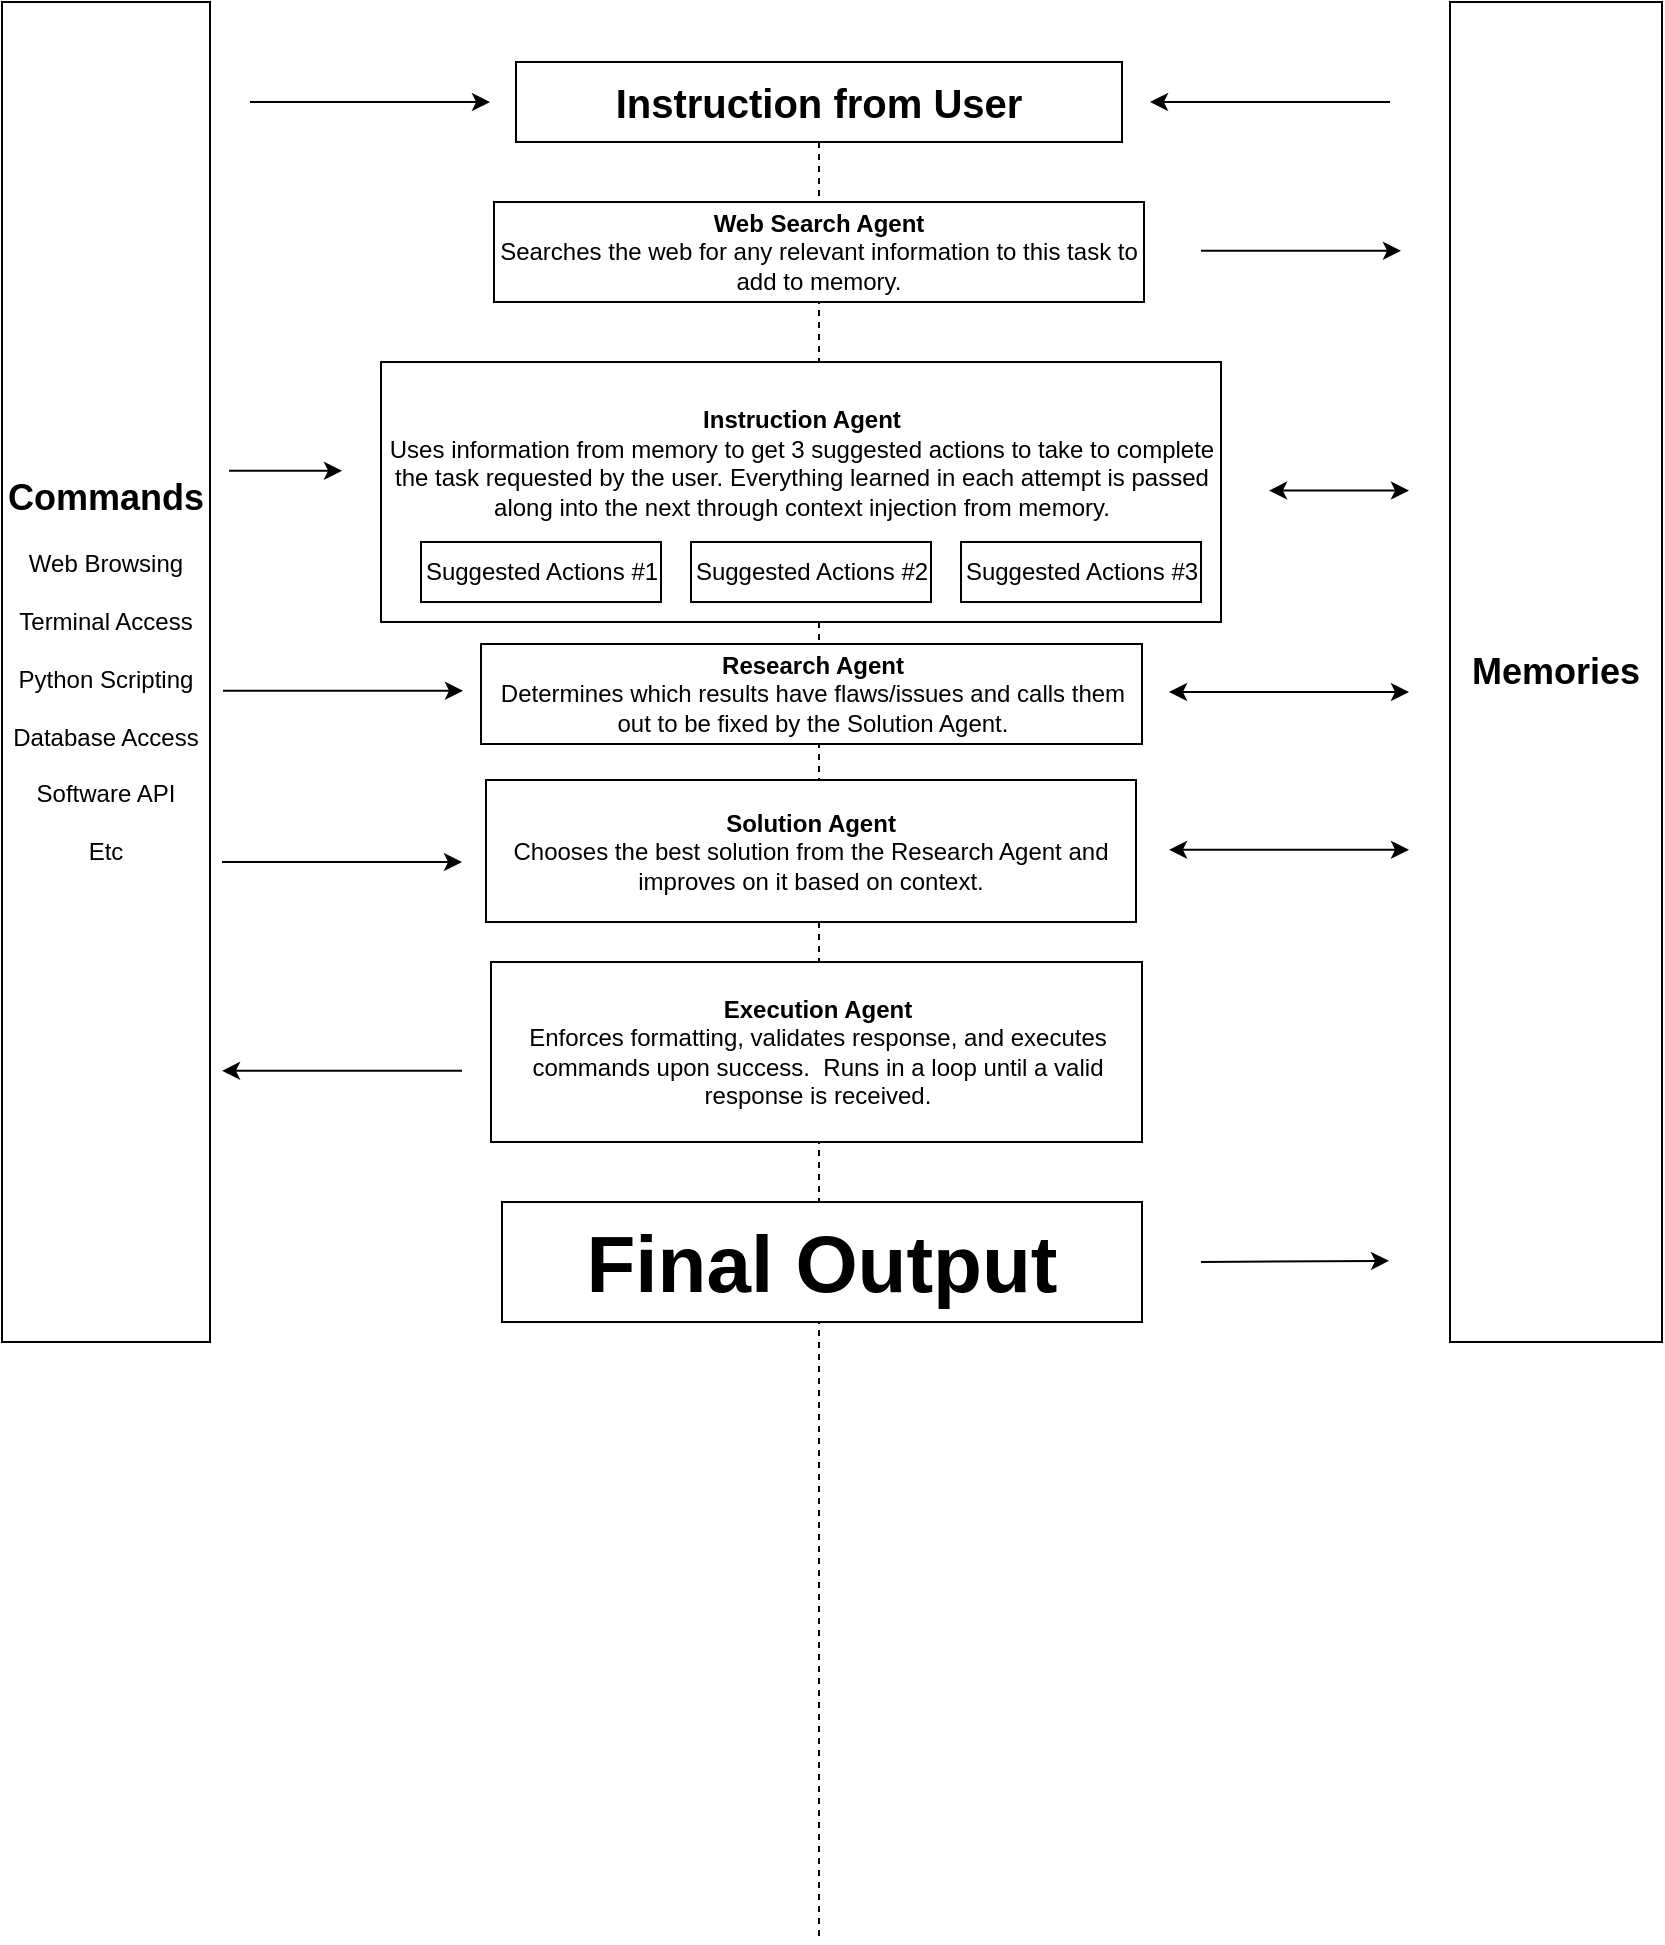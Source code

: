 <mxfile version="21.2.9" type="github">
  <diagram name="Page-1" id="2YBvvXClWsGukQMizWep">
    <mxGraphModel dx="1018" dy="739" grid="1" gridSize="10" guides="1" tooltips="1" connect="1" arrows="1" fold="1" page="1" pageScale="1" pageWidth="850" pageHeight="1100" math="0" shadow="0">
      <root>
        <mxCell id="0" />
        <mxCell id="1" parent="0" />
        <mxCell id="aM9ryv3xv72pqoxQDRHE-5" value="Instruction from User" style="shape=umlLifeline;perimeter=lifelinePerimeter;whiteSpace=wrap;html=1;container=0;dropTarget=0;collapsible=0;recursiveResize=0;outlineConnect=0;portConstraint=eastwest;newEdgeStyle={&quot;edgeStyle&quot;:&quot;elbowEdgeStyle&quot;,&quot;elbow&quot;:&quot;vertical&quot;,&quot;curved&quot;:0,&quot;rounded&quot;:0};fontStyle=1;fontSize=20;" parent="1" vertex="1">
          <mxGeometry x="267" y="40" width="303" height="940" as="geometry" />
        </mxCell>
        <mxCell id="_WkzvzqrcnxessMukqqC-1" value="&lt;b&gt;Instruction Agent&lt;/b&gt;&lt;br&gt;Uses information from memory to get 3 suggested actions to take to complete the task requested by the user. Everything learned in each attempt is passed along into the next through context injection from memory.&lt;br&gt;&lt;br&gt;&lt;br&gt;" style="rounded=0;whiteSpace=wrap;html=1;" parent="1" vertex="1">
          <mxGeometry x="199.5" y="190" width="420" height="130" as="geometry" />
        </mxCell>
        <mxCell id="_WkzvzqrcnxessMukqqC-2" value="Suggested Actions #1" style="rounded=0;whiteSpace=wrap;html=1;" parent="1" vertex="1">
          <mxGeometry x="219.5" y="280" width="120" height="30" as="geometry" />
        </mxCell>
        <mxCell id="_WkzvzqrcnxessMukqqC-3" value="Suggested Actions #2" style="rounded=0;whiteSpace=wrap;html=1;" parent="1" vertex="1">
          <mxGeometry x="354.5" y="280" width="120" height="30" as="geometry" />
        </mxCell>
        <mxCell id="_WkzvzqrcnxessMukqqC-4" value="Suggested Actions #3" style="rounded=0;whiteSpace=wrap;html=1;" parent="1" vertex="1">
          <mxGeometry x="489.5" y="280" width="120" height="30" as="geometry" />
        </mxCell>
        <mxCell id="_WkzvzqrcnxessMukqqC-5" value="&lt;b&gt;Execution Agent&lt;/b&gt;&lt;br&gt;Enforces formatting, validates response, and executes commands upon success.&amp;nbsp; Runs in a loop until a valid response is received." style="rounded=0;whiteSpace=wrap;html=1;" parent="1" vertex="1">
          <mxGeometry x="254.5" y="490" width="325.5" height="90" as="geometry" />
        </mxCell>
        <mxCell id="_WkzvzqrcnxessMukqqC-10" value="&lt;b&gt;Research Agent&lt;/b&gt;&lt;br&gt;Determines which results have flaws/issues and calls them out to be fixed by the Solution Agent." style="rounded=0;whiteSpace=wrap;html=1;" parent="1" vertex="1">
          <mxGeometry x="249.5" y="331" width="330.5" height="50" as="geometry" />
        </mxCell>
        <mxCell id="_WkzvzqrcnxessMukqqC-15" value="&lt;b&gt;Solution Agent&lt;/b&gt;&lt;br&gt;Chooses the best solution from the Research Agent and improves on it based on context." style="rounded=0;whiteSpace=wrap;html=1;" parent="1" vertex="1">
          <mxGeometry x="252" y="399" width="325" height="71" as="geometry" />
        </mxCell>
        <mxCell id="_WkzvzqrcnxessMukqqC-22" value="Final Output" style="rounded=0;whiteSpace=wrap;html=1;fontStyle=1;fontSize=40;" parent="1" vertex="1">
          <mxGeometry x="260" y="610" width="320" height="60" as="geometry" />
        </mxCell>
        <mxCell id="_WkzvzqrcnxessMukqqC-24" value="&lt;b&gt;&lt;font style=&quot;font-size: 18px;&quot;&gt;Commands&lt;/font&gt;&lt;/b&gt;&lt;br&gt;&lt;br&gt;Web Browsing&lt;br&gt;&lt;br&gt;Terminal Access&lt;br&gt;&lt;br&gt;Python Scripting&lt;br&gt;&lt;br&gt;Database Access&lt;br&gt;&lt;br&gt;Software API&lt;br&gt;&lt;br&gt;Etc" style="rounded=0;whiteSpace=wrap;html=1;" parent="1" vertex="1">
          <mxGeometry x="10" y="10" width="104" height="670" as="geometry" />
        </mxCell>
        <mxCell id="_WkzvzqrcnxessMukqqC-25" value="&lt;b&gt;&lt;font style=&quot;font-size: 18px;&quot;&gt;Memories&lt;/font&gt;&lt;/b&gt;" style="rounded=0;whiteSpace=wrap;html=1;" parent="1" vertex="1">
          <mxGeometry x="734" y="10" width="106" height="670" as="geometry" />
        </mxCell>
        <mxCell id="_WkzvzqrcnxessMukqqC-27" value="" style="endArrow=classic;html=1;rounded=0;" parent="1" edge="1">
          <mxGeometry width="50" height="50" relative="1" as="geometry">
            <mxPoint x="134" y="60" as="sourcePoint" />
            <mxPoint x="254" y="60" as="targetPoint" />
          </mxGeometry>
        </mxCell>
        <mxCell id="_WkzvzqrcnxessMukqqC-28" value="" style="endArrow=classic;html=1;rounded=0;" parent="1" edge="1">
          <mxGeometry width="50" height="50" relative="1" as="geometry">
            <mxPoint x="123.5" y="244.41" as="sourcePoint" />
            <mxPoint x="180" y="244.41" as="targetPoint" />
          </mxGeometry>
        </mxCell>
        <mxCell id="_WkzvzqrcnxessMukqqC-31" value="" style="endArrow=classic;html=1;rounded=0;" parent="1" edge="1">
          <mxGeometry width="50" height="50" relative="1" as="geometry">
            <mxPoint x="120.5" y="354.41" as="sourcePoint" />
            <mxPoint x="240.5" y="354.41" as="targetPoint" />
          </mxGeometry>
        </mxCell>
        <mxCell id="_WkzvzqrcnxessMukqqC-33" value="" style="endArrow=classic;html=1;rounded=0;" parent="1" edge="1">
          <mxGeometry width="50" height="50" relative="1" as="geometry">
            <mxPoint x="240" y="544.41" as="sourcePoint" />
            <mxPoint x="120" y="544.41" as="targetPoint" />
          </mxGeometry>
        </mxCell>
        <mxCell id="_WkzvzqrcnxessMukqqC-34" value="" style="endArrow=classic;startArrow=classic;html=1;rounded=0;" parent="1" edge="1">
          <mxGeometry width="50" height="50" relative="1" as="geometry">
            <mxPoint x="593.5" y="355" as="sourcePoint" />
            <mxPoint x="713.5" y="355" as="targetPoint" />
          </mxGeometry>
        </mxCell>
        <mxCell id="_WkzvzqrcnxessMukqqC-36" value="" style="endArrow=classic;startArrow=classic;html=1;rounded=0;" parent="1" edge="1">
          <mxGeometry width="50" height="50" relative="1" as="geometry">
            <mxPoint x="643.5" y="254.29" as="sourcePoint" />
            <mxPoint x="713.5" y="254.29" as="targetPoint" />
          </mxGeometry>
        </mxCell>
        <mxCell id="_WkzvzqrcnxessMukqqC-37" value="" style="endArrow=classic;html=1;rounded=0;" parent="1" edge="1">
          <mxGeometry width="50" height="50" relative="1" as="geometry">
            <mxPoint x="704" y="60" as="sourcePoint" />
            <mxPoint x="584" y="60" as="targetPoint" />
          </mxGeometry>
        </mxCell>
        <mxCell id="_WkzvzqrcnxessMukqqC-41" value="" style="endArrow=classic;startArrow=classic;html=1;rounded=0;" parent="1" edge="1">
          <mxGeometry width="50" height="50" relative="1" as="geometry">
            <mxPoint x="593.5" y="433.91" as="sourcePoint" />
            <mxPoint x="713.5" y="433.91" as="targetPoint" />
          </mxGeometry>
        </mxCell>
        <mxCell id="_WkzvzqrcnxessMukqqC-46" value="" style="endArrow=classic;html=1;rounded=0;" parent="1" edge="1">
          <mxGeometry width="50" height="50" relative="1" as="geometry">
            <mxPoint x="609.5" y="640" as="sourcePoint" />
            <mxPoint x="703.5" y="639.41" as="targetPoint" />
          </mxGeometry>
        </mxCell>
        <mxCell id="_WkzvzqrcnxessMukqqC-47" value="&lt;b&gt;Web Search Agent&lt;/b&gt;&lt;br&gt;Searches the web for any relevant information to this task to add to memory." style="rounded=0;whiteSpace=wrap;html=1;" parent="1" vertex="1">
          <mxGeometry x="256" y="110" width="325" height="50" as="geometry" />
        </mxCell>
        <mxCell id="_WkzvzqrcnxessMukqqC-48" value="" style="endArrow=classic;html=1;rounded=0;" parent="1" edge="1">
          <mxGeometry width="50" height="50" relative="1" as="geometry">
            <mxPoint x="120" y="440" as="sourcePoint" />
            <mxPoint x="240" y="440" as="targetPoint" />
          </mxGeometry>
        </mxCell>
        <mxCell id="_WkzvzqrcnxessMukqqC-49" value="" style="endArrow=classic;html=1;rounded=0;" parent="1" edge="1">
          <mxGeometry width="50" height="50" relative="1" as="geometry">
            <mxPoint x="609.5" y="134.41" as="sourcePoint" />
            <mxPoint x="709.5" y="134.41" as="targetPoint" />
            <Array as="points">
              <mxPoint x="659.5" y="134.41" />
            </Array>
          </mxGeometry>
        </mxCell>
      </root>
    </mxGraphModel>
  </diagram>
</mxfile>
